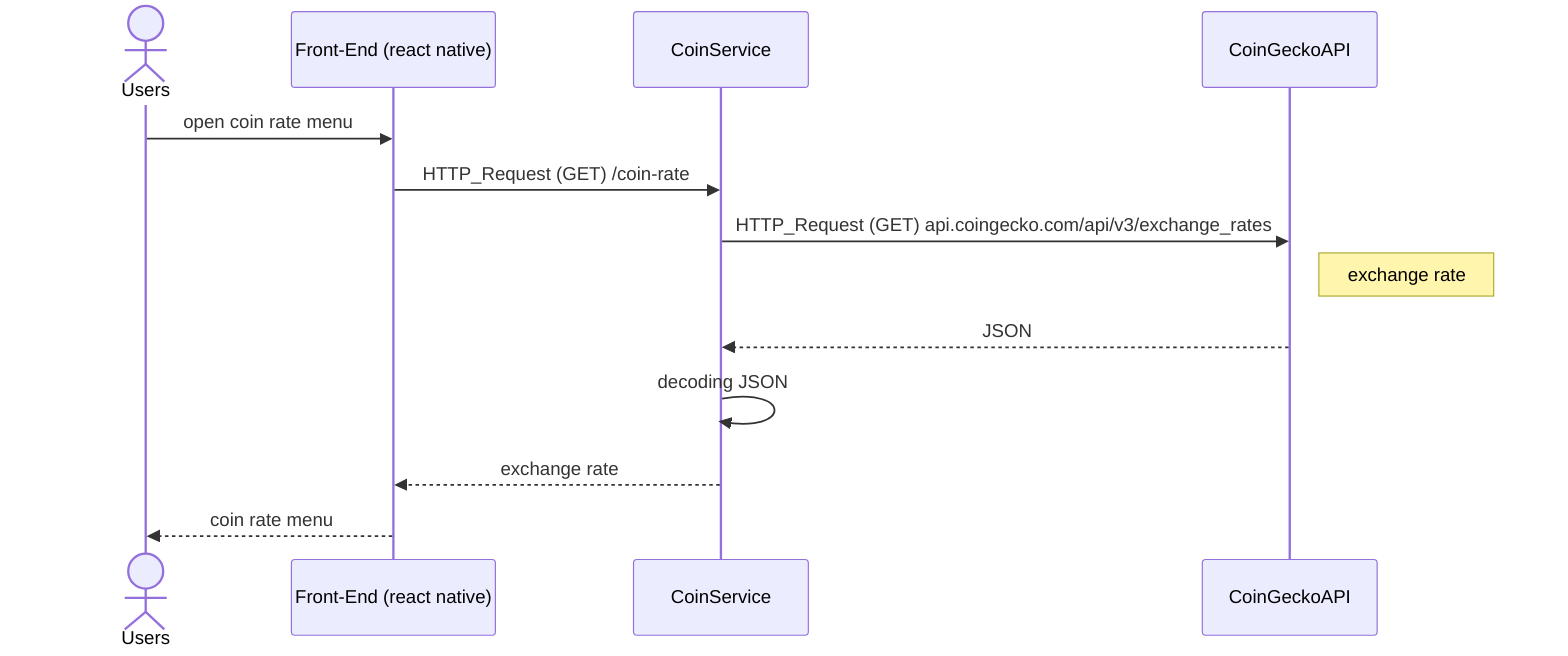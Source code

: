 sequenceDiagram
    actor u as Users
    participant fe as Front-End (react native)
    participant cs as CoinService
    participant cg as CoinGeckoAPI
    u ->> fe: open coin rate menu
    fe ->> cs: HTTP_Request (GET) /coin-rate
    cs ->> cg : HTTP_Request (GET) api.coingecko.com/api/v3/exchange_rates 
    note right of cg: exchange rate
    cg -->> cs: JSON
    cs ->> cs: decoding JSON
    cs -->> fe: exchange rate
    fe -->> u: coin rate menu